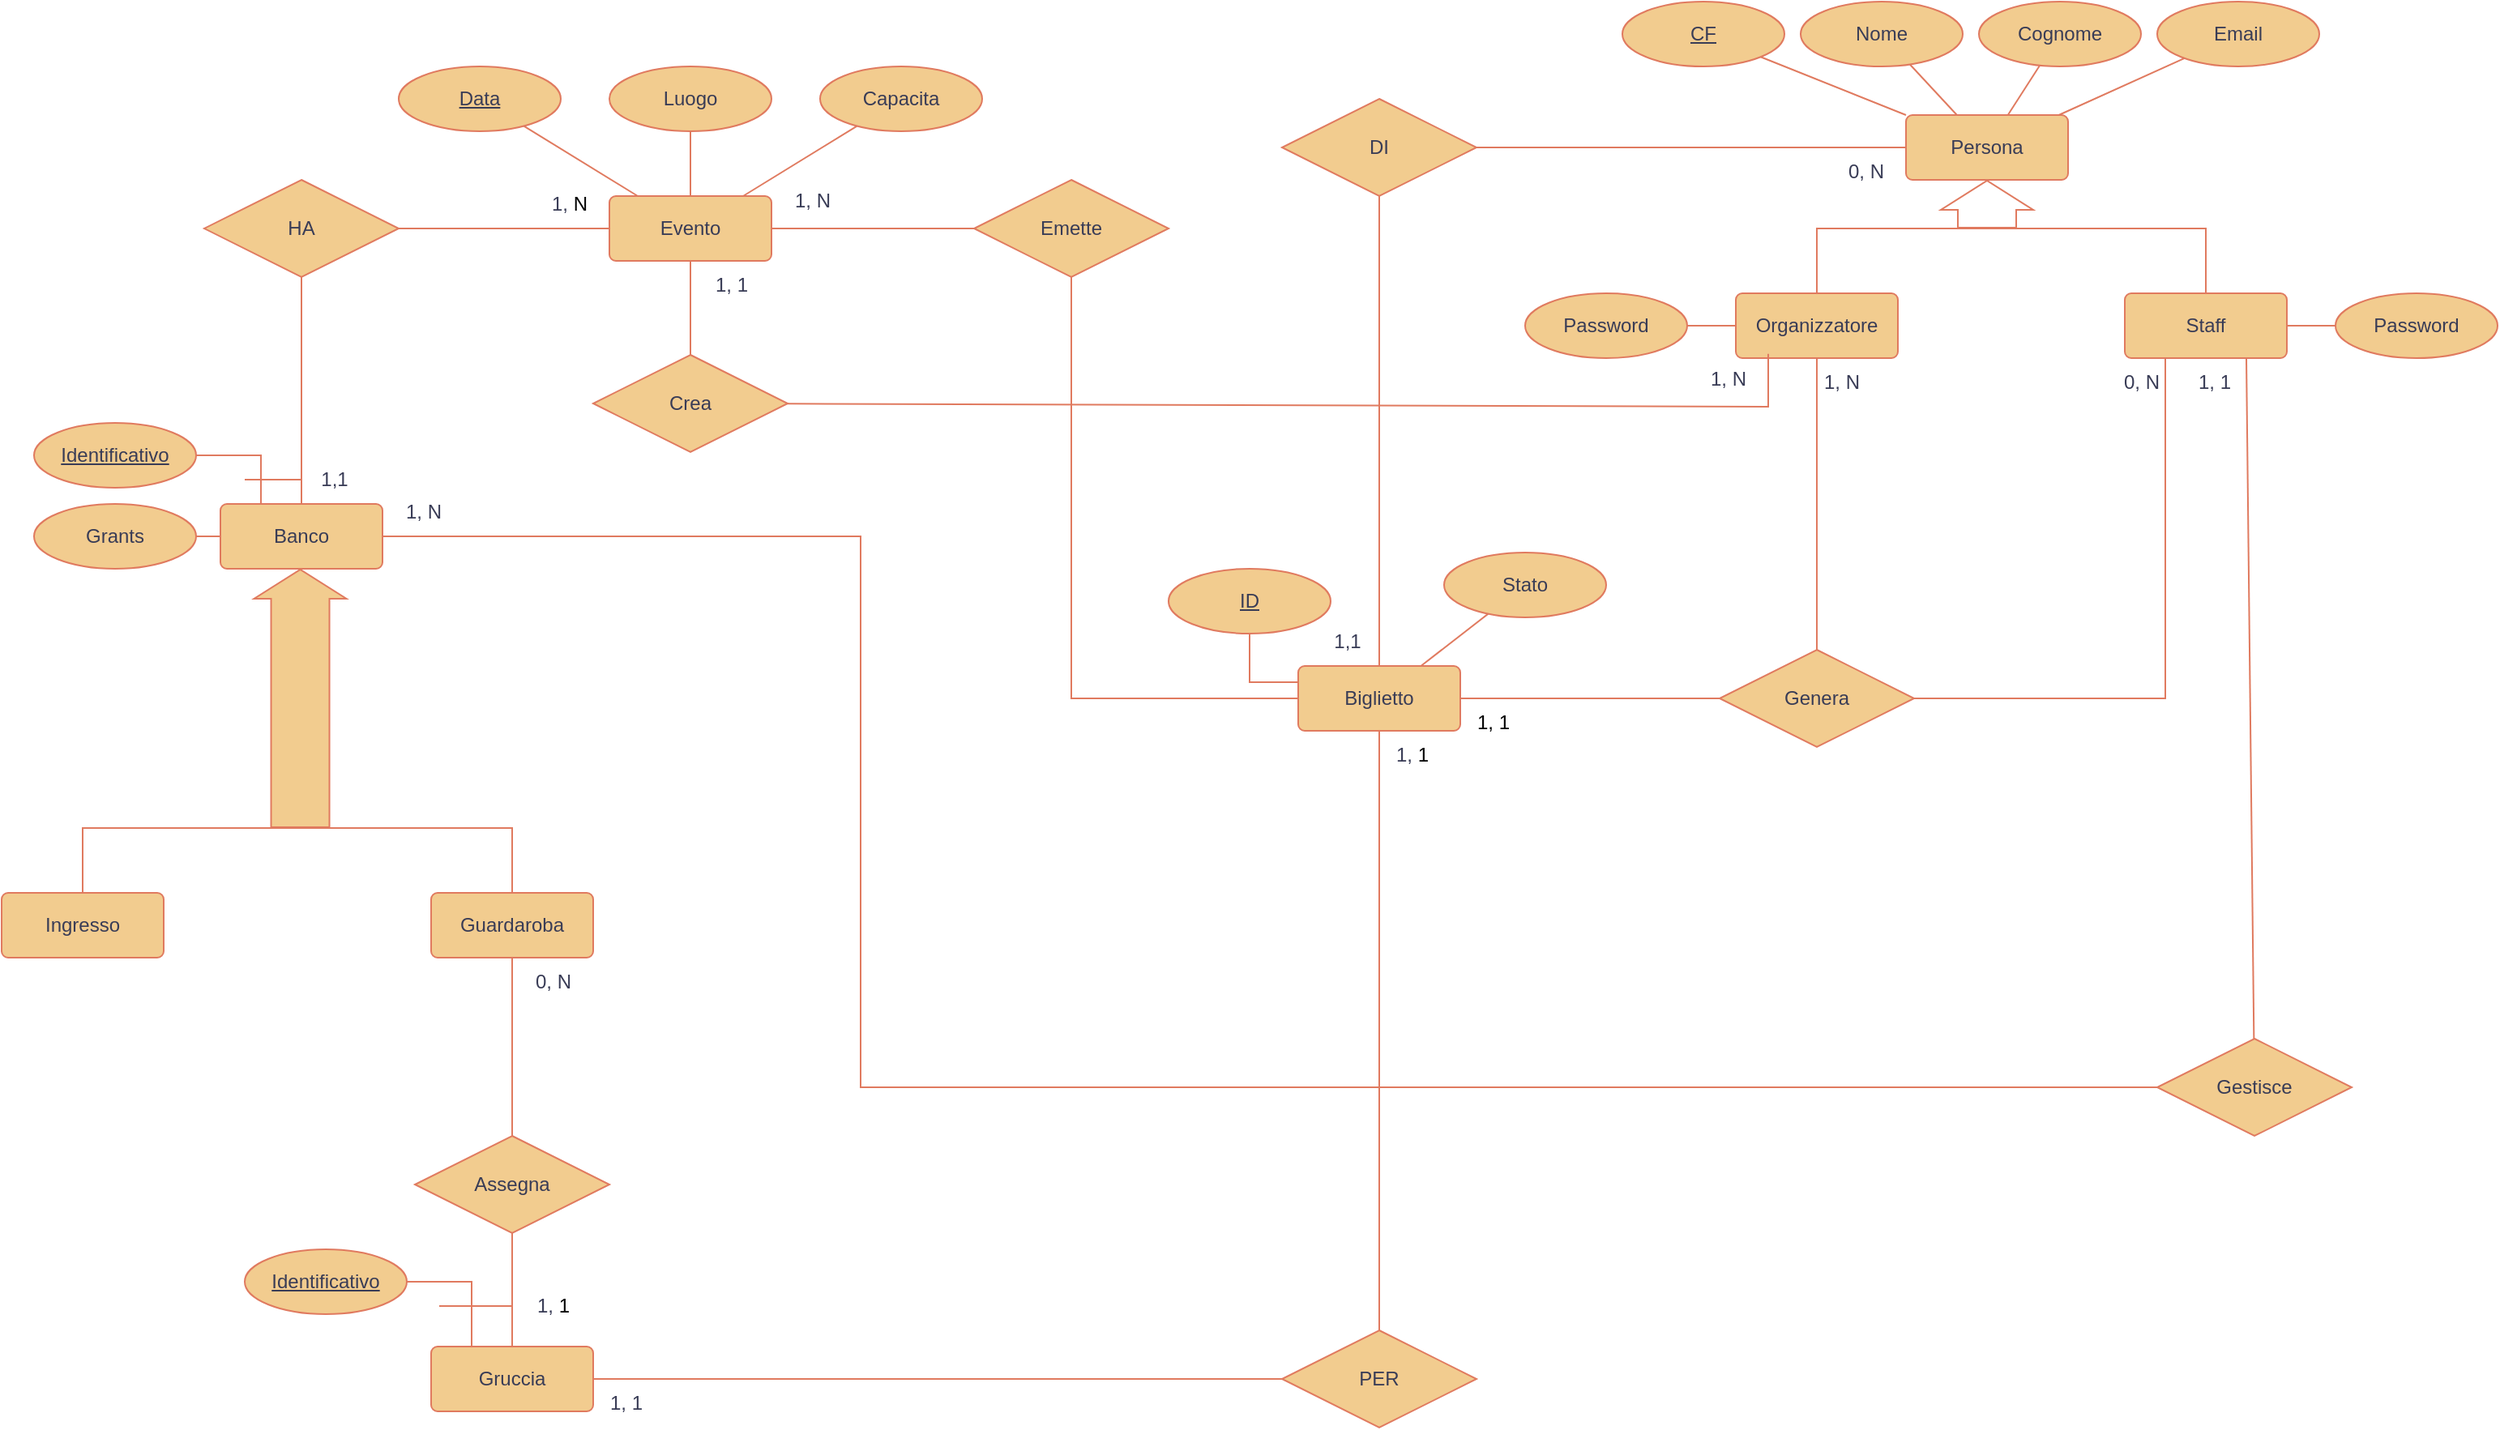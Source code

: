 <mxfile version="26.0.4">
  <diagram id="R2lEEEUBdFMjLlhIrx00" name="Page-1">
    <mxGraphModel dx="1244" dy="638" grid="1" gridSize="10" guides="1" tooltips="1" connect="0" arrows="1" fold="1" page="1" pageScale="1" pageWidth="850" pageHeight="1100" math="0" shadow="0" extFonts="Permanent Marker^https://fonts.googleapis.com/css?family=Permanent+Marker">
      <root>
        <mxCell id="0" />
        <mxCell id="1" parent="0" />
        <mxCell id="5F5oQR9xoUEDwheyP2OU-1" value="Evento" style="rounded=1;arcSize=10;whiteSpace=wrap;html=1;align=center;labelBackgroundColor=none;fillColor=#F2CC8F;strokeColor=#E07A5F;fontColor=#393C56;" parent="1" vertex="1">
          <mxGeometry x="465" y="210" width="100" height="40" as="geometry" />
        </mxCell>
        <mxCell id="5F5oQR9xoUEDwheyP2OU-3" value="Luogo" style="ellipse;whiteSpace=wrap;html=1;align=center;labelBackgroundColor=none;fillColor=#F2CC8F;strokeColor=#E07A5F;fontColor=#393C56;" parent="1" vertex="1">
          <mxGeometry x="465" y="130" width="100" height="40" as="geometry" />
        </mxCell>
        <mxCell id="5F5oQR9xoUEDwheyP2OU-4" value="Data" style="ellipse;whiteSpace=wrap;html=1;align=center;fontStyle=4;labelBackgroundColor=none;fillColor=#F2CC8F;strokeColor=#E07A5F;fontColor=#393C56;" parent="1" vertex="1">
          <mxGeometry x="335" y="130" width="100" height="40" as="geometry" />
        </mxCell>
        <mxCell id="5F5oQR9xoUEDwheyP2OU-5" value="Capacita" style="ellipse;whiteSpace=wrap;html=1;align=center;labelBackgroundColor=none;fillColor=#F2CC8F;strokeColor=#E07A5F;fontColor=#393C56;" parent="1" vertex="1">
          <mxGeometry x="595" y="130" width="100" height="40" as="geometry" />
        </mxCell>
        <mxCell id="5F5oQR9xoUEDwheyP2OU-7" value="Identificativo" style="ellipse;whiteSpace=wrap;html=1;align=center;fontStyle=4;labelBackgroundColor=none;fillColor=#F2CC8F;strokeColor=#E07A5F;fontColor=#393C56;" parent="1" vertex="1">
          <mxGeometry x="110" y="350" width="100" height="40" as="geometry" />
        </mxCell>
        <mxCell id="5F5oQR9xoUEDwheyP2OU-9" value="Grants" style="ellipse;whiteSpace=wrap;html=1;align=center;labelBackgroundColor=none;fillColor=#F2CC8F;strokeColor=#E07A5F;fontColor=#393C56;" parent="1" vertex="1">
          <mxGeometry x="110" y="400" width="100" height="40" as="geometry" />
        </mxCell>
        <mxCell id="5F5oQR9xoUEDwheyP2OU-10" value="Banco" style="rounded=1;arcSize=10;whiteSpace=wrap;html=1;align=center;labelBackgroundColor=none;fillColor=#F2CC8F;strokeColor=#E07A5F;fontColor=#393C56;" parent="1" vertex="1">
          <mxGeometry x="225" y="400" width="100" height="40" as="geometry" />
        </mxCell>
        <mxCell id="5F5oQR9xoUEDwheyP2OU-11" value="Guardaroba" style="rounded=1;arcSize=10;whiteSpace=wrap;html=1;align=center;labelBackgroundColor=none;fillColor=#F2CC8F;strokeColor=#E07A5F;fontColor=#393C56;" parent="1" vertex="1">
          <mxGeometry x="355" y="640" width="100" height="40" as="geometry" />
        </mxCell>
        <mxCell id="5F5oQR9xoUEDwheyP2OU-12" value="Ingresso" style="rounded=1;arcSize=10;whiteSpace=wrap;html=1;align=center;labelBackgroundColor=none;fillColor=#F2CC8F;strokeColor=#E07A5F;fontColor=#393C56;" parent="1" vertex="1">
          <mxGeometry x="90" y="640" width="100" height="40" as="geometry" />
        </mxCell>
        <mxCell id="5F5oQR9xoUEDwheyP2OU-13" value="HA" style="shape=rhombus;perimeter=rhombusPerimeter;whiteSpace=wrap;html=1;align=center;labelBackgroundColor=none;fillColor=#F2CC8F;strokeColor=#E07A5F;fontColor=#393C56;" parent="1" vertex="1">
          <mxGeometry x="215" y="200" width="120" height="60" as="geometry" />
        </mxCell>
        <mxCell id="5F5oQR9xoUEDwheyP2OU-14" value="Assegna" style="shape=rhombus;perimeter=rhombusPerimeter;whiteSpace=wrap;html=1;align=center;labelBackgroundColor=none;fillColor=#F2CC8F;strokeColor=#E07A5F;fontColor=#393C56;" parent="1" vertex="1">
          <mxGeometry x="345" y="790" width="120" height="60" as="geometry" />
        </mxCell>
        <mxCell id="5F5oQR9xoUEDwheyP2OU-15" value="Gruccia" style="rounded=1;arcSize=10;whiteSpace=wrap;html=1;align=center;labelBackgroundColor=none;fillColor=#F2CC8F;strokeColor=#E07A5F;fontColor=#393C56;" parent="1" vertex="1">
          <mxGeometry x="355" y="920" width="100" height="40" as="geometry" />
        </mxCell>
        <mxCell id="5F5oQR9xoUEDwheyP2OU-16" value="PER" style="shape=rhombus;perimeter=rhombusPerimeter;whiteSpace=wrap;html=1;align=center;labelBackgroundColor=none;fillColor=#F2CC8F;strokeColor=#E07A5F;fontColor=#393C56;" parent="1" vertex="1">
          <mxGeometry x="880" y="910" width="120" height="60" as="geometry" />
        </mxCell>
        <mxCell id="5F5oQR9xoUEDwheyP2OU-17" value="Biglietto" style="rounded=1;arcSize=10;whiteSpace=wrap;html=1;align=center;labelBackgroundColor=none;fillColor=#F2CC8F;strokeColor=#E07A5F;fontColor=#393C56;" parent="1" vertex="1">
          <mxGeometry x="890" y="500" width="100" height="40" as="geometry" />
        </mxCell>
        <mxCell id="5F5oQR9xoUEDwheyP2OU-19" value="Emette" style="shape=rhombus;perimeter=rhombusPerimeter;whiteSpace=wrap;html=1;align=center;labelBackgroundColor=none;fillColor=#F2CC8F;strokeColor=#E07A5F;fontColor=#393C56;" parent="1" vertex="1">
          <mxGeometry x="690" y="200" width="120" height="60" as="geometry" />
        </mxCell>
        <mxCell id="5F5oQR9xoUEDwheyP2OU-20" value="Persona" style="rounded=1;arcSize=10;whiteSpace=wrap;html=1;align=center;labelBackgroundColor=none;fillColor=#F2CC8F;strokeColor=#E07A5F;fontColor=#393C56;" parent="1" vertex="1">
          <mxGeometry x="1265" y="160" width="100" height="40" as="geometry" />
        </mxCell>
        <mxCell id="5F5oQR9xoUEDwheyP2OU-21" value="Organizzatore" style="rounded=1;arcSize=10;whiteSpace=wrap;html=1;align=center;labelBackgroundColor=none;fillColor=#F2CC8F;strokeColor=#E07A5F;fontColor=#393C56;" parent="1" vertex="1">
          <mxGeometry x="1160" y="270" width="100" height="40" as="geometry" />
        </mxCell>
        <mxCell id="5F5oQR9xoUEDwheyP2OU-22" value="Staff" style="rounded=1;arcSize=10;whiteSpace=wrap;html=1;align=center;labelBackgroundColor=none;fillColor=#F2CC8F;strokeColor=#E07A5F;fontColor=#393C56;" parent="1" vertex="1">
          <mxGeometry x="1400" y="270" width="100" height="40" as="geometry" />
        </mxCell>
        <mxCell id="5F5oQR9xoUEDwheyP2OU-23" value="CF" style="ellipse;whiteSpace=wrap;html=1;align=center;fontStyle=4;labelBackgroundColor=none;fillColor=#F2CC8F;strokeColor=#E07A5F;fontColor=#393C56;" parent="1" vertex="1">
          <mxGeometry x="1090" y="90" width="100" height="40" as="geometry" />
        </mxCell>
        <mxCell id="5F5oQR9xoUEDwheyP2OU-24" value="Nome" style="ellipse;whiteSpace=wrap;html=1;align=center;labelBackgroundColor=none;fillColor=#F2CC8F;strokeColor=#E07A5F;fontColor=#393C56;" parent="1" vertex="1">
          <mxGeometry x="1200" y="90" width="100" height="40" as="geometry" />
        </mxCell>
        <mxCell id="5F5oQR9xoUEDwheyP2OU-25" value="Cognome" style="ellipse;whiteSpace=wrap;html=1;align=center;labelBackgroundColor=none;fillColor=#F2CC8F;strokeColor=#E07A5F;fontColor=#393C56;" parent="1" vertex="1">
          <mxGeometry x="1310" y="90" width="100" height="40" as="geometry" />
        </mxCell>
        <mxCell id="5F5oQR9xoUEDwheyP2OU-26" value="DI" style="shape=rhombus;perimeter=rhombusPerimeter;whiteSpace=wrap;html=1;align=center;labelBackgroundColor=none;fillColor=#F2CC8F;strokeColor=#E07A5F;fontColor=#393C56;" parent="1" vertex="1">
          <mxGeometry x="880" y="150" width="120" height="60" as="geometry" />
        </mxCell>
        <mxCell id="C57nEhRPr9zmEdhHjsFl-1" value="Email" style="ellipse;whiteSpace=wrap;html=1;align=center;labelBackgroundColor=none;fillColor=#F2CC8F;strokeColor=#E07A5F;fontColor=#393C56;" parent="1" vertex="1">
          <mxGeometry x="1420" y="90" width="100" height="40" as="geometry" />
        </mxCell>
        <mxCell id="C57nEhRPr9zmEdhHjsFl-2" value="" style="endArrow=none;html=1;rounded=0;labelBackgroundColor=none;strokeColor=#E07A5F;fontColor=default;" parent="1" source="5F5oQR9xoUEDwheyP2OU-20" target="5F5oQR9xoUEDwheyP2OU-23" edge="1">
          <mxGeometry width="50" height="50" relative="1" as="geometry">
            <mxPoint x="890" y="250" as="sourcePoint" />
            <mxPoint x="940" y="200" as="targetPoint" />
          </mxGeometry>
        </mxCell>
        <mxCell id="C57nEhRPr9zmEdhHjsFl-5" value="" style="endArrow=none;html=1;rounded=0;labelBackgroundColor=none;strokeColor=#E07A5F;fontColor=default;" parent="1" source="5F5oQR9xoUEDwheyP2OU-20" target="C57nEhRPr9zmEdhHjsFl-1" edge="1">
          <mxGeometry width="50" height="50" relative="1" as="geometry">
            <mxPoint x="1275" y="170" as="sourcePoint" />
            <mxPoint x="1185" y="134" as="targetPoint" />
          </mxGeometry>
        </mxCell>
        <mxCell id="C57nEhRPr9zmEdhHjsFl-6" value="" style="endArrow=none;html=1;rounded=0;labelBackgroundColor=none;strokeColor=#E07A5F;fontColor=default;" parent="1" source="5F5oQR9xoUEDwheyP2OU-20" target="5F5oQR9xoUEDwheyP2OU-25" edge="1">
          <mxGeometry width="50" height="50" relative="1" as="geometry">
            <mxPoint x="1285" y="180" as="sourcePoint" />
            <mxPoint x="1195" y="144" as="targetPoint" />
          </mxGeometry>
        </mxCell>
        <mxCell id="C57nEhRPr9zmEdhHjsFl-7" value="" style="endArrow=none;html=1;rounded=0;labelBackgroundColor=none;strokeColor=#E07A5F;fontColor=default;" parent="1" source="5F5oQR9xoUEDwheyP2OU-20" target="5F5oQR9xoUEDwheyP2OU-24" edge="1">
          <mxGeometry width="50" height="50" relative="1" as="geometry">
            <mxPoint x="1295" y="190" as="sourcePoint" />
            <mxPoint x="1205" y="154" as="targetPoint" />
          </mxGeometry>
        </mxCell>
        <mxCell id="C57nEhRPr9zmEdhHjsFl-10" value="" style="shape=flexArrow;endArrow=classic;html=1;rounded=0;width=36;endSize=5.67;labelBackgroundColor=none;strokeColor=#E07A5F;fontColor=default;" parent="1" target="5F5oQR9xoUEDwheyP2OU-20" edge="1">
          <mxGeometry width="50" height="50" relative="1" as="geometry">
            <mxPoint x="1315" y="230" as="sourcePoint" />
            <mxPoint x="1200" y="230" as="targetPoint" />
          </mxGeometry>
        </mxCell>
        <mxCell id="C57nEhRPr9zmEdhHjsFl-11" value="" style="endArrow=none;html=1;rounded=0;labelBackgroundColor=none;strokeColor=#E07A5F;fontColor=default;" parent="1" source="5F5oQR9xoUEDwheyP2OU-22" target="5F5oQR9xoUEDwheyP2OU-21" edge="1">
          <mxGeometry width="50" height="50" relative="1" as="geometry">
            <mxPoint x="1450" y="230" as="sourcePoint" />
            <mxPoint x="1170" y="230" as="targetPoint" />
            <Array as="points">
              <mxPoint x="1450" y="230" />
              <mxPoint x="1210" y="230" />
            </Array>
          </mxGeometry>
        </mxCell>
        <mxCell id="C57nEhRPr9zmEdhHjsFl-12" value="Password" style="ellipse;whiteSpace=wrap;html=1;align=center;labelBackgroundColor=none;fillColor=#F2CC8F;strokeColor=#E07A5F;fontColor=#393C56;" parent="1" vertex="1">
          <mxGeometry x="1030" y="270" width="100" height="40" as="geometry" />
        </mxCell>
        <mxCell id="C57nEhRPr9zmEdhHjsFl-13" value="Password" style="ellipse;whiteSpace=wrap;html=1;align=center;labelBackgroundColor=none;fillColor=#F2CC8F;strokeColor=#E07A5F;fontColor=#393C56;" parent="1" vertex="1">
          <mxGeometry x="1530" y="270" width="100" height="40" as="geometry" />
        </mxCell>
        <mxCell id="C57nEhRPr9zmEdhHjsFl-14" value="" style="endArrow=none;html=1;rounded=0;labelBackgroundColor=none;strokeColor=#E07A5F;fontColor=default;" parent="1" source="5F5oQR9xoUEDwheyP2OU-21" target="C57nEhRPr9zmEdhHjsFl-12" edge="1">
          <mxGeometry width="50" height="50" relative="1" as="geometry">
            <mxPoint x="1200" y="376" as="sourcePoint" />
            <mxPoint x="1110" y="340" as="targetPoint" />
          </mxGeometry>
        </mxCell>
        <mxCell id="C57nEhRPr9zmEdhHjsFl-15" value="" style="endArrow=none;html=1;rounded=0;labelBackgroundColor=none;strokeColor=#E07A5F;fontColor=default;" parent="1" source="5F5oQR9xoUEDwheyP2OU-22" target="C57nEhRPr9zmEdhHjsFl-13" edge="1">
          <mxGeometry width="50" height="50" relative="1" as="geometry">
            <mxPoint x="1490" y="410" as="sourcePoint" />
            <mxPoint x="1568" y="375" as="targetPoint" />
          </mxGeometry>
        </mxCell>
        <mxCell id="C57nEhRPr9zmEdhHjsFl-17" value="" style="endArrow=none;html=1;rounded=0;labelBackgroundColor=none;strokeColor=#E07A5F;fontColor=default;" parent="1" source="5F5oQR9xoUEDwheyP2OU-1" target="5F5oQR9xoUEDwheyP2OU-4" edge="1">
          <mxGeometry width="50" height="50" relative="1" as="geometry">
            <mxPoint x="1275" y="170" as="sourcePoint" />
            <mxPoint x="1185" y="134" as="targetPoint" />
          </mxGeometry>
        </mxCell>
        <mxCell id="C57nEhRPr9zmEdhHjsFl-18" value="" style="endArrow=none;html=1;rounded=0;labelBackgroundColor=none;strokeColor=#E07A5F;fontColor=default;" parent="1" source="5F5oQR9xoUEDwheyP2OU-10" target="5F5oQR9xoUEDwheyP2OU-9" edge="1">
          <mxGeometry width="50" height="50" relative="1" as="geometry">
            <mxPoint x="1283" y="540" as="sourcePoint" />
            <mxPoint x="1193" y="504" as="targetPoint" />
          </mxGeometry>
        </mxCell>
        <mxCell id="C57nEhRPr9zmEdhHjsFl-19" value="" style="endArrow=none;html=1;rounded=0;labelBackgroundColor=none;strokeColor=#E07A5F;fontColor=default;" parent="1" source="5F5oQR9xoUEDwheyP2OU-1" target="5F5oQR9xoUEDwheyP2OU-5" edge="1">
          <mxGeometry width="50" height="50" relative="1" as="geometry">
            <mxPoint x="1295" y="190" as="sourcePoint" />
            <mxPoint x="1205" y="154" as="targetPoint" />
          </mxGeometry>
        </mxCell>
        <mxCell id="C57nEhRPr9zmEdhHjsFl-20" value="" style="endArrow=none;html=1;rounded=0;labelBackgroundColor=none;strokeColor=#E07A5F;fontColor=default;" parent="1" source="5F5oQR9xoUEDwheyP2OU-1" target="5F5oQR9xoUEDwheyP2OU-3" edge="1">
          <mxGeometry width="50" height="50" relative="1" as="geometry">
            <mxPoint x="1305" y="200" as="sourcePoint" />
            <mxPoint x="1215" y="164" as="targetPoint" />
          </mxGeometry>
        </mxCell>
        <mxCell id="C57nEhRPr9zmEdhHjsFl-21" value="" style="shape=flexArrow;endArrow=classic;html=1;rounded=0;width=36;endSize=5.67;labelBackgroundColor=none;fontColor=default;strokeColor=#E07A5F;fillStyle=solid;fillColor=#F2CC8F;" parent="1" edge="1">
          <mxGeometry width="50" height="50" relative="1" as="geometry">
            <mxPoint x="274.26" y="600" as="sourcePoint" />
            <mxPoint x="274.26" y="440" as="targetPoint" />
          </mxGeometry>
        </mxCell>
        <mxCell id="C57nEhRPr9zmEdhHjsFl-24" value="" style="endArrow=none;html=1;rounded=0;labelBackgroundColor=none;strokeColor=#E07A5F;fontColor=default;" parent="1" source="5F5oQR9xoUEDwheyP2OU-10" target="5F5oQR9xoUEDwheyP2OU-13" edge="1">
          <mxGeometry width="50" height="50" relative="1" as="geometry">
            <mxPoint x="473" y="750" as="sourcePoint" />
            <mxPoint x="372" y="729" as="targetPoint" />
          </mxGeometry>
        </mxCell>
        <mxCell id="C57nEhRPr9zmEdhHjsFl-25" value="" style="endArrow=none;html=1;rounded=0;labelBackgroundColor=none;strokeColor=#E07A5F;fontColor=default;" parent="1" source="5F5oQR9xoUEDwheyP2OU-13" target="5F5oQR9xoUEDwheyP2OU-1" edge="1">
          <mxGeometry width="50" height="50" relative="1" as="geometry">
            <mxPoint x="485" y="410" as="sourcePoint" />
            <mxPoint x="384" y="389" as="targetPoint" />
          </mxGeometry>
        </mxCell>
        <mxCell id="C57nEhRPr9zmEdhHjsFl-26" value="" style="endArrow=none;html=1;rounded=0;labelBackgroundColor=none;strokeColor=#E07A5F;fontColor=default;" parent="1" source="5F5oQR9xoUEDwheyP2OU-11" target="5F5oQR9xoUEDwheyP2OU-12" edge="1">
          <mxGeometry width="50" height="50" relative="1" as="geometry">
            <mxPoint x="395" y="640" as="sourcePoint" />
            <mxPoint x="155" y="640" as="targetPoint" />
            <Array as="points">
              <mxPoint x="405" y="600" />
              <mxPoint x="140" y="600" />
            </Array>
          </mxGeometry>
        </mxCell>
        <mxCell id="C57nEhRPr9zmEdhHjsFl-27" value="" style="endArrow=none;html=1;rounded=0;labelBackgroundColor=none;strokeColor=#E07A5F;fontColor=default;" parent="1" source="5F5oQR9xoUEDwheyP2OU-11" target="5F5oQR9xoUEDwheyP2OU-14" edge="1">
          <mxGeometry width="50" height="50" relative="1" as="geometry">
            <mxPoint x="236" y="450" as="sourcePoint" />
            <mxPoint x="125" y="496" as="targetPoint" />
          </mxGeometry>
        </mxCell>
        <mxCell id="C57nEhRPr9zmEdhHjsFl-28" value="" style="endArrow=none;html=1;rounded=0;labelBackgroundColor=none;strokeColor=#E07A5F;fontColor=default;" parent="1" source="5F5oQR9xoUEDwheyP2OU-14" target="5F5oQR9xoUEDwheyP2OU-15" edge="1">
          <mxGeometry width="50" height="50" relative="1" as="geometry">
            <mxPoint x="415" y="690" as="sourcePoint" />
            <mxPoint x="415" y="800" as="targetPoint" />
          </mxGeometry>
        </mxCell>
        <mxCell id="C57nEhRPr9zmEdhHjsFl-29" value="" style="endArrow=none;html=1;rounded=0;labelBackgroundColor=none;strokeColor=#E07A5F;fontColor=default;" parent="1" source="5F5oQR9xoUEDwheyP2OU-16" target="5F5oQR9xoUEDwheyP2OU-15" edge="1">
          <mxGeometry width="50" height="50" relative="1" as="geometry">
            <mxPoint x="665" y="1200" as="sourcePoint" />
            <mxPoint x="665" y="1260" as="targetPoint" />
          </mxGeometry>
        </mxCell>
        <mxCell id="C57nEhRPr9zmEdhHjsFl-30" value="" style="endArrow=none;html=1;rounded=0;labelBackgroundColor=none;strokeColor=#E07A5F;fontColor=default;" parent="1" source="5F5oQR9xoUEDwheyP2OU-17" target="5F5oQR9xoUEDwheyP2OU-16" edge="1">
          <mxGeometry width="50" height="50" relative="1" as="geometry">
            <mxPoint x="675" y="1210" as="sourcePoint" />
            <mxPoint x="675" y="1270" as="targetPoint" />
          </mxGeometry>
        </mxCell>
        <mxCell id="C57nEhRPr9zmEdhHjsFl-31" value="" style="endArrow=none;html=1;rounded=0;labelBackgroundColor=none;strokeColor=#E07A5F;fontColor=default;" parent="1" source="5F5oQR9xoUEDwheyP2OU-26" target="5F5oQR9xoUEDwheyP2OU-17" edge="1">
          <mxGeometry width="50" height="50" relative="1" as="geometry">
            <mxPoint x="675" y="870" as="sourcePoint" />
            <mxPoint x="675" y="930" as="targetPoint" />
          </mxGeometry>
        </mxCell>
        <mxCell id="C57nEhRPr9zmEdhHjsFl-32" value="" style="endArrow=none;html=1;rounded=0;labelBackgroundColor=none;strokeColor=#E07A5F;fontColor=default;" parent="1" source="5F5oQR9xoUEDwheyP2OU-26" target="5F5oQR9xoUEDwheyP2OU-20" edge="1">
          <mxGeometry width="50" height="50" relative="1" as="geometry">
            <mxPoint x="685" y="880" as="sourcePoint" />
            <mxPoint x="685" y="940" as="targetPoint" />
          </mxGeometry>
        </mxCell>
        <mxCell id="B8gMn7OS_unOrH18oPbT-1" value="Genera" style="shape=rhombus;perimeter=rhombusPerimeter;whiteSpace=wrap;html=1;align=center;labelBackgroundColor=none;fillColor=#F2CC8F;strokeColor=#E07A5F;fontColor=#393C56;" parent="1" vertex="1">
          <mxGeometry x="1150" y="490" width="120" height="60" as="geometry" />
        </mxCell>
        <mxCell id="B8gMn7OS_unOrH18oPbT-2" value="" style="endArrow=none;html=1;rounded=0;labelBackgroundColor=none;strokeColor=#E07A5F;fontColor=default;" parent="1" source="5F5oQR9xoUEDwheyP2OU-21" target="B8gMn7OS_unOrH18oPbT-1" edge="1">
          <mxGeometry width="50" height="50" relative="1" as="geometry">
            <mxPoint x="950" y="220" as="sourcePoint" />
            <mxPoint x="950" y="510" as="targetPoint" />
          </mxGeometry>
        </mxCell>
        <mxCell id="B8gMn7OS_unOrH18oPbT-3" value="" style="endArrow=none;html=1;rounded=0;exitX=0.25;exitY=1;exitDx=0;exitDy=0;labelBackgroundColor=none;strokeColor=#E07A5F;fontColor=default;" parent="1" source="5F5oQR9xoUEDwheyP2OU-22" target="B8gMn7OS_unOrH18oPbT-1" edge="1">
          <mxGeometry width="50" height="50" relative="1" as="geometry">
            <mxPoint x="960" y="230" as="sourcePoint" />
            <mxPoint x="960" y="520" as="targetPoint" />
            <Array as="points">
              <mxPoint x="1425" y="520" />
            </Array>
          </mxGeometry>
        </mxCell>
        <mxCell id="B8gMn7OS_unOrH18oPbT-4" value="" style="endArrow=none;html=1;rounded=0;labelBackgroundColor=none;strokeColor=#E07A5F;fontColor=default;" parent="1" source="B8gMn7OS_unOrH18oPbT-1" target="5F5oQR9xoUEDwheyP2OU-17" edge="1">
          <mxGeometry width="50" height="50" relative="1" as="geometry">
            <mxPoint x="970" y="240" as="sourcePoint" />
            <mxPoint x="970" y="530" as="targetPoint" />
          </mxGeometry>
        </mxCell>
        <mxCell id="B8gMn7OS_unOrH18oPbT-7" value="" style="endArrow=none;html=1;rounded=0;labelBackgroundColor=none;strokeColor=#E07A5F;fontColor=default;" parent="1" source="5F5oQR9xoUEDwheyP2OU-1" target="5F5oQR9xoUEDwheyP2OU-19" edge="1">
          <mxGeometry width="50" height="50" relative="1" as="geometry">
            <mxPoint x="950" y="220" as="sourcePoint" />
            <mxPoint x="950" y="510" as="targetPoint" />
          </mxGeometry>
        </mxCell>
        <mxCell id="B8gMn7OS_unOrH18oPbT-8" value="" style="endArrow=none;html=1;rounded=0;labelBackgroundColor=none;strokeColor=#E07A5F;fontColor=default;" parent="1" source="5F5oQR9xoUEDwheyP2OU-19" target="5F5oQR9xoUEDwheyP2OU-17" edge="1">
          <mxGeometry width="50" height="50" relative="1" as="geometry">
            <mxPoint x="960" y="230" as="sourcePoint" />
            <mxPoint x="960" y="520" as="targetPoint" />
            <Array as="points">
              <mxPoint x="750" y="520" />
            </Array>
          </mxGeometry>
        </mxCell>
        <mxCell id="B8gMn7OS_unOrH18oPbT-11" value="Stato" style="ellipse;whiteSpace=wrap;html=1;align=center;labelBackgroundColor=none;fillColor=#F2CC8F;strokeColor=#E07A5F;fontColor=#393C56;" parent="1" vertex="1">
          <mxGeometry x="980" y="430" width="100" height="40" as="geometry" />
        </mxCell>
        <mxCell id="B8gMn7OS_unOrH18oPbT-12" value="ID" style="ellipse;whiteSpace=wrap;html=1;align=center;fontStyle=4;labelBackgroundColor=none;fillColor=#F2CC8F;strokeColor=#E07A5F;fontColor=#393C56;" parent="1" vertex="1">
          <mxGeometry x="810" y="440" width="100" height="40" as="geometry" />
        </mxCell>
        <mxCell id="B8gMn7OS_unOrH18oPbT-14" value="" style="endArrow=none;html=1;rounded=0;exitX=0.25;exitY=0;exitDx=0;exitDy=0;labelBackgroundColor=none;strokeColor=#E07A5F;fontColor=default;" parent="1" source="5F5oQR9xoUEDwheyP2OU-15" target="B8gMn7OS_unOrH18oPbT-25" edge="1">
          <mxGeometry width="50" height="50" relative="1" as="geometry">
            <mxPoint x="650" y="940" as="sourcePoint" />
            <mxPoint x="287.629" y="837.835" as="targetPoint" />
            <Array as="points">
              <mxPoint x="380" y="880" />
            </Array>
          </mxGeometry>
        </mxCell>
        <mxCell id="B8gMn7OS_unOrH18oPbT-15" value="" style="line;strokeWidth=1;rotatable=0;dashed=0;labelPosition=right;align=left;verticalAlign=middle;spacingTop=0;spacingLeft=6;points=[];portConstraint=eastwest;labelBackgroundColor=none;fillColor=#F2CC8F;strokeColor=#E07A5F;fontColor=#393C56;" parent="1" vertex="1">
          <mxGeometry x="360" y="890" width="45" height="10" as="geometry" />
        </mxCell>
        <mxCell id="B8gMn7OS_unOrH18oPbT-19" value="" style="endArrow=none;html=1;rounded=0;entryX=0;entryY=0.25;entryDx=0;entryDy=0;labelBackgroundColor=none;strokeColor=#E07A5F;fontColor=default;" parent="1" source="B8gMn7OS_unOrH18oPbT-12" target="5F5oQR9xoUEDwheyP2OU-17" edge="1">
          <mxGeometry width="50" height="50" relative="1" as="geometry">
            <mxPoint x="655" y="850" as="sourcePoint" />
            <mxPoint x="655" y="910" as="targetPoint" />
            <Array as="points">
              <mxPoint x="860" y="510" />
            </Array>
          </mxGeometry>
        </mxCell>
        <mxCell id="B8gMn7OS_unOrH18oPbT-20" value="" style="endArrow=none;html=1;rounded=0;labelBackgroundColor=none;strokeColor=#E07A5F;fontColor=default;" parent="1" source="B8gMn7OS_unOrH18oPbT-11" target="5F5oQR9xoUEDwheyP2OU-17" edge="1">
          <mxGeometry width="50" height="50" relative="1" as="geometry">
            <mxPoint x="665" y="860" as="sourcePoint" />
            <mxPoint x="665" y="920" as="targetPoint" />
          </mxGeometry>
        </mxCell>
        <mxCell id="B8gMn7OS_unOrH18oPbT-21" value="" style="endArrow=none;html=1;rounded=0;labelBackgroundColor=none;strokeColor=#E07A5F;fontColor=default;" parent="1" source="5F5oQR9xoUEDwheyP2OU-10" target="B8gMn7OS_unOrH18oPbT-22" edge="1">
          <mxGeometry width="50" height="50" relative="1" as="geometry">
            <mxPoint x="675" y="870" as="sourcePoint" />
            <mxPoint x="1240" y="760" as="targetPoint" />
            <Array as="points">
              <mxPoint x="620" y="420" />
              <mxPoint x="620" y="760" />
            </Array>
          </mxGeometry>
        </mxCell>
        <mxCell id="B8gMn7OS_unOrH18oPbT-22" value="Gestisce" style="shape=rhombus;perimeter=rhombusPerimeter;whiteSpace=wrap;html=1;align=center;labelBackgroundColor=none;fillColor=#F2CC8F;strokeColor=#E07A5F;fontColor=#393C56;" parent="1" vertex="1">
          <mxGeometry x="1420" y="730" width="120" height="60" as="geometry" />
        </mxCell>
        <mxCell id="B8gMn7OS_unOrH18oPbT-24" value="" style="endArrow=none;html=1;rounded=0;entryX=0.75;entryY=1;entryDx=0;entryDy=0;labelBackgroundColor=none;strokeColor=#E07A5F;fontColor=default;" parent="1" source="B8gMn7OS_unOrH18oPbT-22" target="5F5oQR9xoUEDwheyP2OU-22" edge="1">
          <mxGeometry width="50" height="50" relative="1" as="geometry">
            <mxPoint x="535" y="750" as="sourcePoint" />
            <mxPoint x="1450" y="520" as="targetPoint" />
          </mxGeometry>
        </mxCell>
        <mxCell id="B8gMn7OS_unOrH18oPbT-25" value="Identificativo" style="ellipse;whiteSpace=wrap;html=1;align=center;fontStyle=4;labelBackgroundColor=none;fillColor=#F2CC8F;strokeColor=#E07A5F;fontColor=#393C56;" parent="1" vertex="1">
          <mxGeometry x="240" y="860" width="100" height="40" as="geometry" />
        </mxCell>
        <mxCell id="B8gMn7OS_unOrH18oPbT-37" value="" style="endArrow=none;html=1;rounded=0;exitX=0.25;exitY=0;exitDx=0;exitDy=0;labelBackgroundColor=none;strokeColor=#E07A5F;fontColor=default;" parent="1" source="5F5oQR9xoUEDwheyP2OU-10" target="5F5oQR9xoUEDwheyP2OU-7" edge="1">
          <mxGeometry width="50" height="50" relative="1" as="geometry">
            <mxPoint x="250" y="400" as="sourcePoint" />
            <mxPoint x="220" y="310" as="targetPoint" />
            <Array as="points">
              <mxPoint x="250" y="370" />
            </Array>
          </mxGeometry>
        </mxCell>
        <mxCell id="B8gMn7OS_unOrH18oPbT-13" value="" style="line;strokeWidth=1;rotatable=0;dashed=0;labelPosition=right;align=left;verticalAlign=middle;spacingTop=0;spacingLeft=6;points=[];portConstraint=eastwest;labelBackgroundColor=none;fillColor=#F2CC8F;strokeColor=#E07A5F;fontColor=#393C56;" parent="1" vertex="1">
          <mxGeometry x="240" y="380" width="35" height="10" as="geometry" />
        </mxCell>
        <mxCell id="B8gMn7OS_unOrH18oPbT-38" value="1,&amp;nbsp;&lt;span style=&quot;background-color: transparent; color: light-dark(rgb(0, 0, 0), rgb(255, 255, 255));&quot;&gt;N&lt;/span&gt;" style="text;html=1;align=center;verticalAlign=middle;resizable=0;points=[];autosize=1;strokeColor=none;fillColor=none;labelBackgroundColor=none;fontColor=#393C56;" parent="1" vertex="1">
          <mxGeometry x="415" y="200" width="50" height="30" as="geometry" />
        </mxCell>
        <mxCell id="B8gMn7OS_unOrH18oPbT-39" value="1,1" style="text;html=1;align=center;verticalAlign=middle;resizable=0;points=[];autosize=1;strokeColor=none;fillColor=none;labelBackgroundColor=none;fontColor=#393C56;" parent="1" vertex="1">
          <mxGeometry x="275" y="370" width="40" height="30" as="geometry" />
        </mxCell>
        <mxCell id="B8gMn7OS_unOrH18oPbT-40" value="1, N" style="text;html=1;align=center;verticalAlign=middle;resizable=0;points=[];autosize=1;strokeColor=none;fillColor=none;labelBackgroundColor=none;fontColor=#393C56;" parent="1" vertex="1">
          <mxGeometry x="565" y="198" width="50" height="30" as="geometry" />
        </mxCell>
        <mxCell id="B8gMn7OS_unOrH18oPbT-41" value="1,1" style="text;html=1;align=center;verticalAlign=middle;resizable=0;points=[];autosize=1;strokeColor=none;fillColor=none;labelBackgroundColor=none;fontColor=#393C56;" parent="1" vertex="1">
          <mxGeometry x="900" y="470" width="40" height="30" as="geometry" />
        </mxCell>
        <mxCell id="B8gMn7OS_unOrH18oPbT-42" value="0, N" style="text;html=1;align=center;verticalAlign=middle;resizable=0;points=[];autosize=1;strokeColor=none;fillColor=none;labelBackgroundColor=none;fontColor=#393C56;" parent="1" vertex="1">
          <mxGeometry x="1215" y="180" width="50" height="30" as="geometry" />
        </mxCell>
        <mxCell id="B8gMn7OS_unOrH18oPbT-44" value="0, N" style="text;html=1;align=center;verticalAlign=middle;resizable=0;points=[];autosize=1;strokeColor=none;fillColor=none;labelBackgroundColor=none;fontColor=#393C56;" parent="1" vertex="1">
          <mxGeometry x="1385" y="310" width="50" height="30" as="geometry" />
        </mxCell>
        <mxCell id="B8gMn7OS_unOrH18oPbT-46" value="1, 1" style="text;html=1;align=center;verticalAlign=middle;resizable=0;points=[];autosize=1;strokeColor=none;fillColor=none;labelBackgroundColor=none;fontColor=#393C56;" parent="1" vertex="1">
          <mxGeometry x="1435" y="310" width="40" height="30" as="geometry" />
        </mxCell>
        <mxCell id="B8gMn7OS_unOrH18oPbT-47" value="1, N" style="text;html=1;align=center;verticalAlign=middle;resizable=0;points=[];autosize=1;strokeColor=none;fillColor=none;labelBackgroundColor=none;fontColor=#393C56;" parent="1" vertex="1">
          <mxGeometry x="1200" y="310" width="50" height="30" as="geometry" />
        </mxCell>
        <mxCell id="B8gMn7OS_unOrH18oPbT-48" value="&lt;span style=&quot;background-color: transparent; color: light-dark(rgb(0, 0, 0), rgb(255, 255, 255));&quot;&gt;1, 1&lt;/span&gt;" style="text;html=1;align=center;verticalAlign=middle;resizable=0;points=[];autosize=1;strokeColor=none;fillColor=none;labelBackgroundColor=none;fontColor=#393C56;" parent="1" vertex="1">
          <mxGeometry x="990" y="520" width="40" height="30" as="geometry" />
        </mxCell>
        <mxCell id="B8gMn7OS_unOrH18oPbT-49" value="1, 1" style="text;html=1;align=center;verticalAlign=middle;resizable=0;points=[];autosize=1;strokeColor=none;fillColor=none;labelBackgroundColor=none;fontColor=#393C56;" parent="1" vertex="1">
          <mxGeometry x="455" y="940" width="40" height="30" as="geometry" />
        </mxCell>
        <mxCell id="B8gMn7OS_unOrH18oPbT-50" value="1,&amp;nbsp;&lt;span style=&quot;background-color: transparent; color: light-dark(rgb(0, 0, 0), rgb(255, 255, 255));&quot;&gt;1&lt;/span&gt;" style="text;html=1;align=center;verticalAlign=middle;resizable=0;points=[];autosize=1;strokeColor=none;fillColor=none;labelBackgroundColor=none;fontColor=#393C56;" parent="1" vertex="1">
          <mxGeometry x="410" y="880" width="40" height="30" as="geometry" />
        </mxCell>
        <mxCell id="B8gMn7OS_unOrH18oPbT-51" value="0, N" style="text;html=1;align=center;verticalAlign=middle;resizable=0;points=[];autosize=1;strokeColor=none;fillColor=none;labelBackgroundColor=none;fontColor=#393C56;" parent="1" vertex="1">
          <mxGeometry x="405" y="680" width="50" height="30" as="geometry" />
        </mxCell>
        <mxCell id="B8gMn7OS_unOrH18oPbT-52" value="1, N" style="text;html=1;align=center;verticalAlign=middle;resizable=0;points=[];autosize=1;strokeColor=none;fillColor=none;labelBackgroundColor=none;fontColor=#393C56;" parent="1" vertex="1">
          <mxGeometry x="325" y="390" width="50" height="30" as="geometry" />
        </mxCell>
        <mxCell id="B8gMn7OS_unOrH18oPbT-53" value="1,&amp;nbsp;&lt;span style=&quot;background-color: transparent; color: light-dark(rgb(0, 0, 0), rgb(255, 255, 255));&quot;&gt;1&lt;/span&gt;" style="text;html=1;align=center;verticalAlign=middle;resizable=0;points=[];autosize=1;strokeColor=none;fillColor=none;labelBackgroundColor=none;fontColor=#393C56;" parent="1" vertex="1">
          <mxGeometry x="940" y="540" width="40" height="30" as="geometry" />
        </mxCell>
        <mxCell id="XwDxhIJOy9SSkJwXQkQY-3" value="Crea" style="shape=rhombus;perimeter=rhombusPerimeter;whiteSpace=wrap;html=1;align=center;labelBackgroundColor=none;fillColor=#F2CC8F;strokeColor=#E07A5F;fontColor=#393C56;" vertex="1" parent="1">
          <mxGeometry x="455" y="308" width="120" height="60" as="geometry" />
        </mxCell>
        <mxCell id="XwDxhIJOy9SSkJwXQkQY-5" value="" style="endArrow=none;html=1;rounded=0;labelBackgroundColor=none;strokeColor=#E07A5F;fontColor=default;" edge="1" parent="1" source="5F5oQR9xoUEDwheyP2OU-1" target="XwDxhIJOy9SSkJwXQkQY-3">
          <mxGeometry width="50" height="50" relative="1" as="geometry">
            <mxPoint x="575" y="240" as="sourcePoint" />
            <mxPoint x="700" y="240" as="targetPoint" />
          </mxGeometry>
        </mxCell>
        <mxCell id="XwDxhIJOy9SSkJwXQkQY-6" value="" style="endArrow=none;html=1;rounded=0;labelBackgroundColor=none;strokeColor=#E07A5F;fontColor=default;exitX=0.2;exitY=0.934;exitDx=0;exitDy=0;exitPerimeter=0;" edge="1" parent="1" source="5F5oQR9xoUEDwheyP2OU-21" target="XwDxhIJOy9SSkJwXQkQY-3">
          <mxGeometry width="50" height="50" relative="1" as="geometry">
            <mxPoint x="1190" y="300" as="sourcePoint" />
            <mxPoint x="525" y="318" as="targetPoint" />
            <Array as="points">
              <mxPoint x="1180" y="340" />
            </Array>
          </mxGeometry>
        </mxCell>
        <mxCell id="XwDxhIJOy9SSkJwXQkQY-9" value="1, N" style="text;html=1;align=center;verticalAlign=middle;resizable=0;points=[];autosize=1;strokeColor=none;fillColor=none;labelBackgroundColor=none;fontColor=#393C56;" vertex="1" parent="1">
          <mxGeometry x="1130" y="308" width="50" height="30" as="geometry" />
        </mxCell>
        <mxCell id="XwDxhIJOy9SSkJwXQkQY-10" value="1, 1" style="text;html=1;align=center;verticalAlign=middle;resizable=0;points=[];autosize=1;strokeColor=none;fillColor=none;labelBackgroundColor=none;fontColor=#393C56;" vertex="1" parent="1">
          <mxGeometry x="520" y="250" width="40" height="30" as="geometry" />
        </mxCell>
      </root>
    </mxGraphModel>
  </diagram>
</mxfile>
